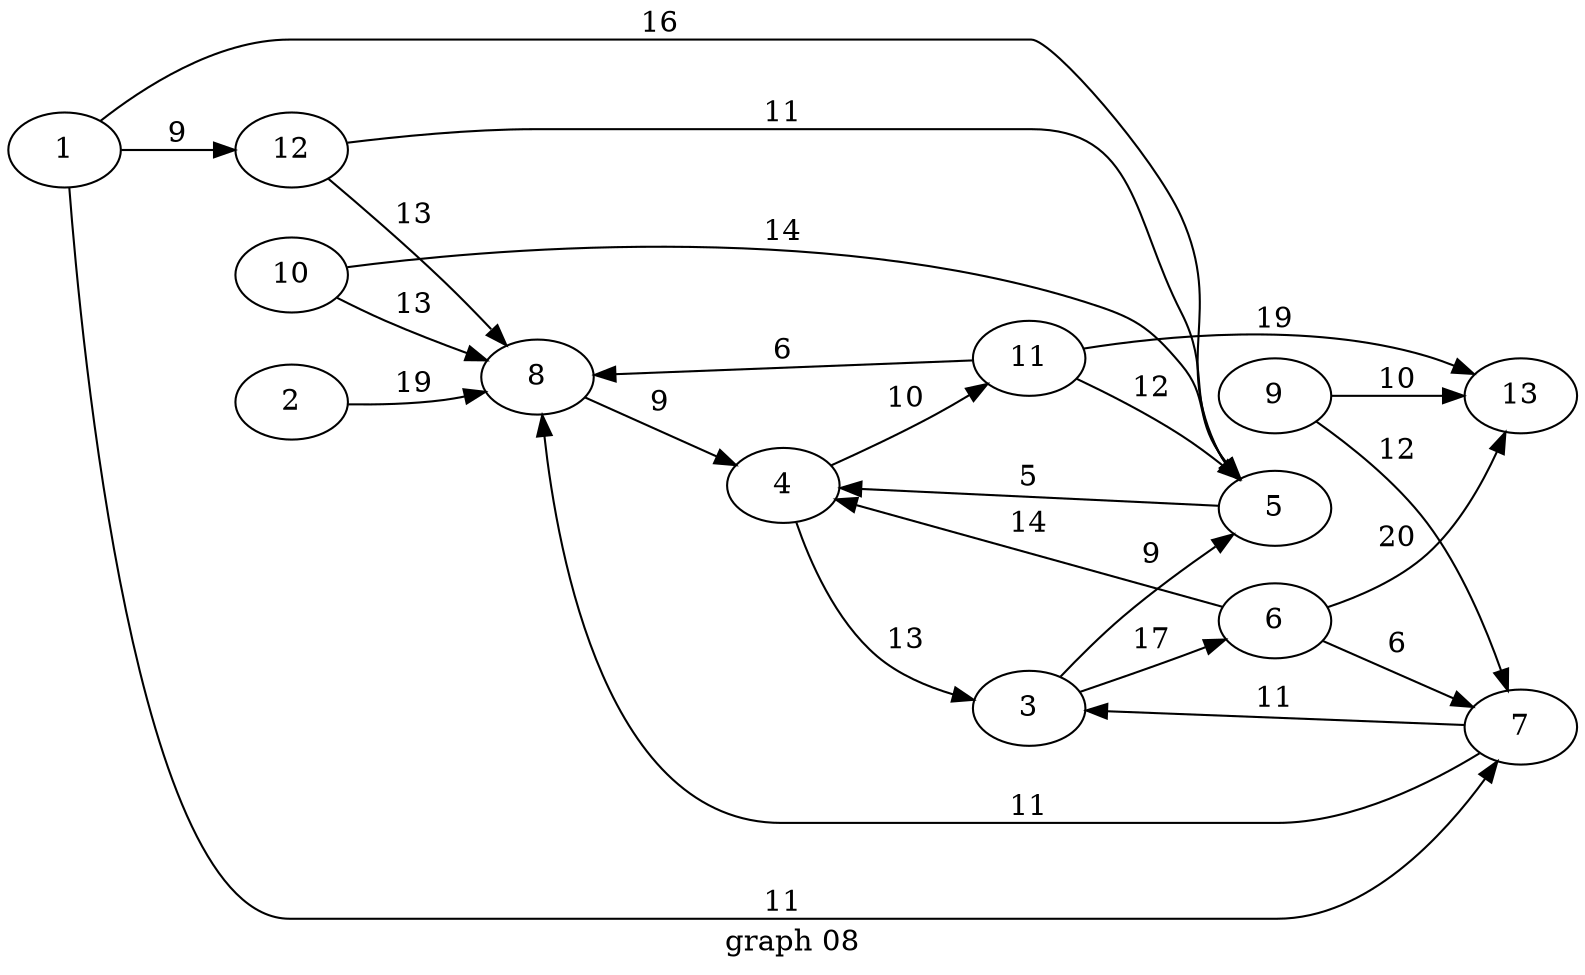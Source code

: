 digraph g{

rankdir = LR

2 -> 8 [label = " 19 "];
3 -> 5 [label = " 9 "];
3 -> 6 [label = " 17 "];
4 -> 11 [label = " 10 "];
4 -> 3 [label = " 13 "];
5 -> 4 [label = " 5 "];
6 -> 7 [label = " 6 "];
6 -> 4 [label = " 14 "];
7 -> 8 [label = " 11 "];
7 -> 3 [label = " 11 "];
8 -> 4 [label = " 9 "];
9 -> 7 [label = " 12 "];
10 -> 8 [label = " 13 "];
10 -> 5 [label = " 14 "];
11 -> 5 [label = " 12 "];
11 -> 8 [label = " 6 "];
12 -> 5 [label = " 11 "];
12 -> 8 [label = " 13 "];
1 -> 12 [label = " 9 "];
1 -> 7 [label = " 11 "];
1 -> 5 [label = " 16 "];
6 -> 13 [label = " 20 "];
11 -> 13 [label = " 19 "];
9 -> 13 [label = " 10 "];

label = "graph 08"
}